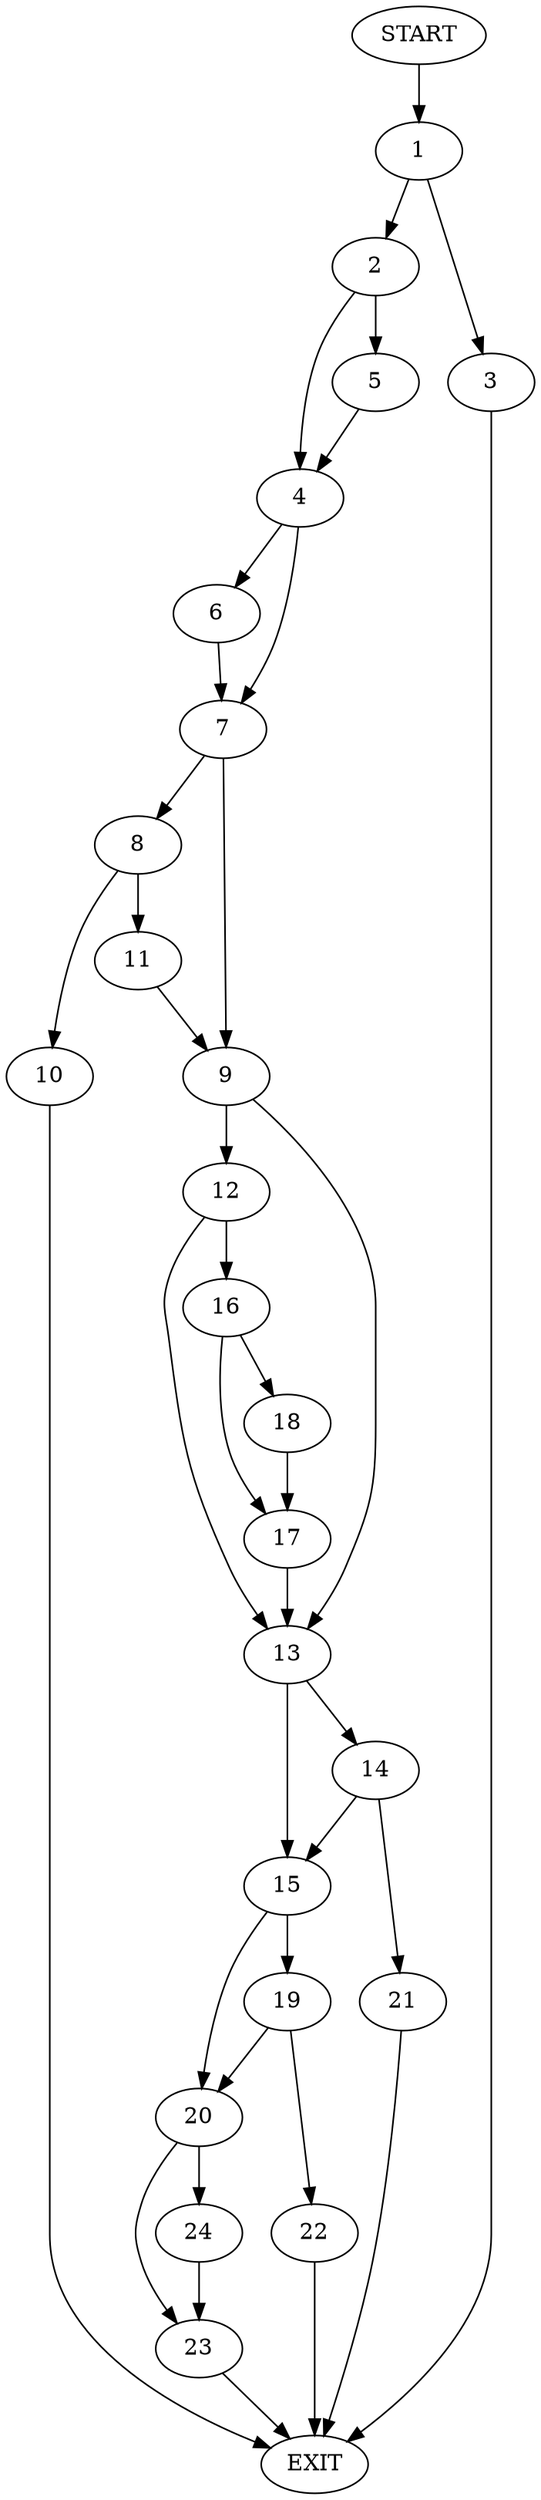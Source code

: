 digraph {
0 [label="START"]
25 [label="EXIT"]
0 -> 1
1 -> 2
1 -> 3
2 -> 4
2 -> 5
3 -> 25
4 -> 6
4 -> 7
5 -> 4
6 -> 7
7 -> 8
7 -> 9
8 -> 10
8 -> 11
9 -> 12
9 -> 13
11 -> 9
10 -> 25
13 -> 14
13 -> 15
12 -> 16
12 -> 13
16 -> 17
16 -> 18
18 -> 17
17 -> 13
15 -> 19
15 -> 20
14 -> 15
14 -> 21
21 -> 25
19 -> 22
19 -> 20
20 -> 23
20 -> 24
22 -> 25
23 -> 25
24 -> 23
}

